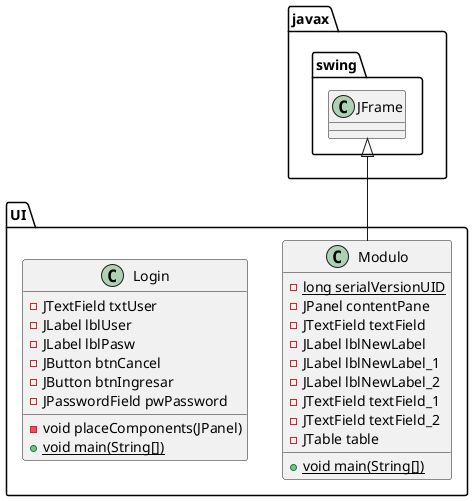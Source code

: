 @startuml
class UI.Modulo {
- {static} long serialVersionUID
- JPanel contentPane
- JTextField textField
- JLabel lblNewLabel
- JLabel lblNewLabel_1
- JLabel lblNewLabel_2
- JTextField textField_1
- JTextField textField_2
- JTable table
+ {static} void main(String[])
}


class UI.Login {
- JTextField txtUser
- JLabel lblUser
- JLabel lblPasw
- JButton btnCancel
- JButton btnIngresar
- JPasswordField pwPassword
- void placeComponents(JPanel)
+ {static} void main(String[])
}




javax.swing.JFrame <|-- UI.Modulo
@enduml